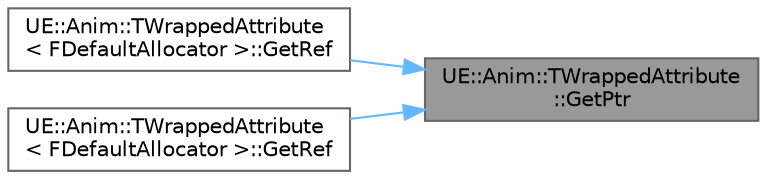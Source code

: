 digraph "UE::Anim::TWrappedAttribute::GetPtr"
{
 // INTERACTIVE_SVG=YES
 // LATEX_PDF_SIZE
  bgcolor="transparent";
  edge [fontname=Helvetica,fontsize=10,labelfontname=Helvetica,labelfontsize=10];
  node [fontname=Helvetica,fontsize=10,shape=box,height=0.2,width=0.4];
  rankdir="RL";
  Node1 [id="Node000001",label="UE::Anim::TWrappedAttribute\l::GetPtr",height=0.2,width=0.4,color="gray40", fillcolor="grey60", style="filled", fontcolor="black",tooltip="Returns typed ptr to memory."];
  Node1 -> Node2 [id="edge1_Node000001_Node000002",dir="back",color="steelblue1",style="solid",tooltip=" "];
  Node2 [id="Node000002",label="UE::Anim::TWrappedAttribute\l\< FDefaultAllocator \>::GetRef",height=0.2,width=0.4,color="grey40", fillcolor="white", style="filled",URL="$d3/df1/structUE_1_1Anim_1_1TWrappedAttribute.html#ababf38a3ec03b100bae977ce225242d9",tooltip=" "];
  Node1 -> Node3 [id="edge2_Node000001_Node000003",dir="back",color="steelblue1",style="solid",tooltip=" "];
  Node3 [id="Node000003",label="UE::Anim::TWrappedAttribute\l\< FDefaultAllocator \>::GetRef",height=0.2,width=0.4,color="grey40", fillcolor="white", style="filled",URL="$d3/df1/structUE_1_1Anim_1_1TWrappedAttribute.html#a6a34c4ef84c262f06b356817ed2082e2",tooltip=" "];
}
